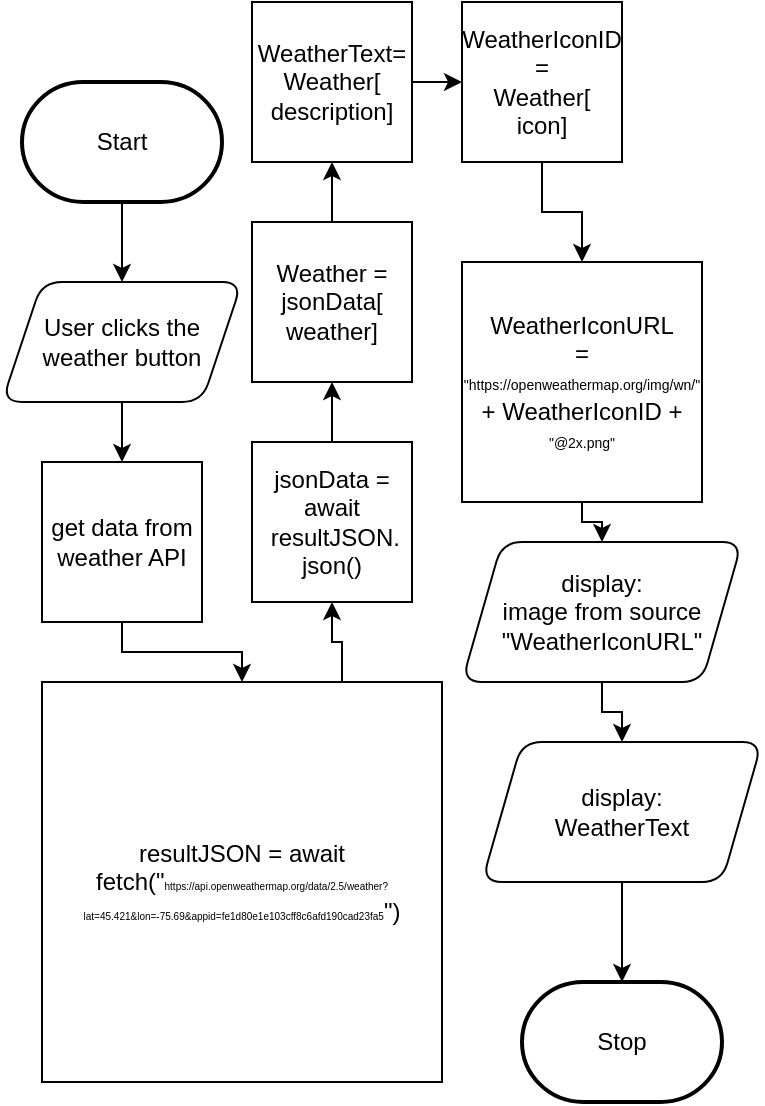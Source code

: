 <mxfile>
    <diagram id="HIP3nbAZw_EuaXWnEj3U" name="Page-1">
        <mxGraphModel dx="780" dy="234" grid="1" gridSize="10" guides="1" tooltips="1" connect="1" arrows="1" fold="1" page="1" pageScale="1" pageWidth="850" pageHeight="1100" math="0" shadow="0">
            <root>
                <mxCell id="0"/>
                <mxCell id="1" parent="0"/>
                <mxCell id="4" style="edgeStyle=orthogonalEdgeStyle;html=1;rounded=0;entryX=0.5;entryY=0;entryDx=0;entryDy=0;" parent="1" source="2" target="5" edge="1">
                    <mxGeometry relative="1" as="geometry">
                        <mxPoint x="290" y="410" as="targetPoint"/>
                        <Array as="points">
                            <mxPoint x="280" y="410"/>
                            <mxPoint x="280" y="410"/>
                        </Array>
                    </mxGeometry>
                </mxCell>
                <mxCell id="2" value="Start" style="strokeWidth=2;html=1;shape=mxgraph.flowchart.terminator;whiteSpace=wrap;" parent="1" vertex="1">
                    <mxGeometry x="230" y="310" width="100" height="60" as="geometry"/>
                </mxCell>
                <mxCell id="3" value="Stop" style="strokeWidth=2;html=1;shape=mxgraph.flowchart.terminator;whiteSpace=wrap;" parent="1" vertex="1">
                    <mxGeometry x="480" y="760" width="100" height="60" as="geometry"/>
                </mxCell>
                <mxCell id="6" style="edgeStyle=none;html=1;exitX=0.5;exitY=1;exitDx=0;exitDy=0;entryX=0.5;entryY=0;entryDx=0;entryDy=0;" edge="1" parent="1" source="5" target="7">
                    <mxGeometry relative="1" as="geometry">
                        <mxPoint x="280" y="500" as="targetPoint"/>
                    </mxGeometry>
                </mxCell>
                <mxCell id="5" value="User clicks the&lt;br&gt;weather button" style="shape=parallelogram;perimeter=parallelogramPerimeter;whiteSpace=wrap;html=1;fixedSize=1;rounded=1;" parent="1" vertex="1">
                    <mxGeometry x="220" y="410" width="120" height="60" as="geometry"/>
                </mxCell>
                <mxCell id="8" style="edgeStyle=orthogonalEdgeStyle;html=1;exitX=0.5;exitY=1;exitDx=0;exitDy=0;entryX=0.5;entryY=0;entryDx=0;entryDy=0;rounded=0;strokeColor=none;" edge="1" parent="1" source="7" target="9">
                    <mxGeometry relative="1" as="geometry">
                        <mxPoint x="280" y="620" as="targetPoint"/>
                    </mxGeometry>
                </mxCell>
                <mxCell id="10" style="edgeStyle=orthogonalEdgeStyle;rounded=0;html=1;exitX=0.5;exitY=1;exitDx=0;exitDy=0;" edge="1" parent="1" source="7" target="9">
                    <mxGeometry relative="1" as="geometry"/>
                </mxCell>
                <mxCell id="7" value="get data from&lt;br&gt;weather API" style="whiteSpace=wrap;html=1;aspect=fixed;" vertex="1" parent="1">
                    <mxGeometry x="240" y="500" width="80" height="80" as="geometry"/>
                </mxCell>
                <mxCell id="12" style="edgeStyle=orthogonalEdgeStyle;rounded=0;html=1;exitX=0.75;exitY=0;exitDx=0;exitDy=0;entryX=0.5;entryY=1;entryDx=0;entryDy=0;fontSize=5;" edge="1" parent="1" source="9" target="11">
                    <mxGeometry relative="1" as="geometry"/>
                </mxCell>
                <mxCell id="9" value="resultJSON = await fetch(&quot;&lt;font style=&quot;font-size: 5px;&quot;&gt;https://api.openweathermap.org/data/2.5/weather?lat=45.421&amp;amp;lon=-75.69&amp;amp;appid=fe1d80e1e103cff8c6afd190cad23fa5&lt;/font&gt;&quot;)" style="whiteSpace=wrap;html=1;aspect=fixed;" vertex="1" parent="1">
                    <mxGeometry x="240" y="610" width="200" height="200" as="geometry"/>
                </mxCell>
                <mxCell id="15" style="edgeStyle=orthogonalEdgeStyle;rounded=0;html=1;exitX=0.5;exitY=0;exitDx=0;exitDy=0;entryX=0.5;entryY=1;entryDx=0;entryDy=0;fontSize=12;" edge="1" parent="1" source="11" target="14">
                    <mxGeometry relative="1" as="geometry"/>
                </mxCell>
                <mxCell id="11" value="&lt;font style=&quot;font-size: 12px;&quot;&gt;jsonData = await&lt;br&gt;&amp;nbsp;resultJSON.&lt;br&gt;json()&lt;/font&gt;" style="whiteSpace=wrap;html=1;aspect=fixed;fontSize=5;" vertex="1" parent="1">
                    <mxGeometry x="345" y="490" width="80" height="80" as="geometry"/>
                </mxCell>
                <mxCell id="17" style="edgeStyle=orthogonalEdgeStyle;rounded=0;html=1;exitX=0.5;exitY=0;exitDx=0;exitDy=0;entryX=0.5;entryY=1;entryDx=0;entryDy=0;fontSize=12;" edge="1" parent="1" source="14" target="16">
                    <mxGeometry relative="1" as="geometry"/>
                </mxCell>
                <mxCell id="14" value="Weather =&lt;br&gt;jsonData[&lt;br&gt;weather]" style="whiteSpace=wrap;html=1;aspect=fixed;fontSize=12;" vertex="1" parent="1">
                    <mxGeometry x="345" y="380" width="80" height="80" as="geometry"/>
                </mxCell>
                <mxCell id="20" style="edgeStyle=orthogonalEdgeStyle;rounded=0;html=1;exitX=1;exitY=0.5;exitDx=0;exitDy=0;entryX=0;entryY=0.5;entryDx=0;entryDy=0;fontSize=12;" edge="1" parent="1" source="16" target="19">
                    <mxGeometry relative="1" as="geometry"/>
                </mxCell>
                <mxCell id="16" value="WeatherText=&lt;br&gt;Weather[&lt;br&gt;description]" style="whiteSpace=wrap;html=1;aspect=fixed;fontSize=12;" vertex="1" parent="1">
                    <mxGeometry x="345" y="270" width="80" height="80" as="geometry"/>
                </mxCell>
                <mxCell id="21" style="edgeStyle=orthogonalEdgeStyle;rounded=0;html=1;exitX=0.5;exitY=1;exitDx=0;exitDy=0;fontSize=12;entryX=0.5;entryY=0;entryDx=0;entryDy=0;" edge="1" parent="1" source="19" target="23">
                    <mxGeometry relative="1" as="geometry">
                        <mxPoint x="490" y="380" as="targetPoint"/>
                    </mxGeometry>
                </mxCell>
                <mxCell id="19" value="WeatherIconID&lt;br&gt;=&lt;br&gt;Weather[&lt;br&gt;icon]" style="whiteSpace=wrap;html=1;aspect=fixed;fontSize=12;" vertex="1" parent="1">
                    <mxGeometry x="450" y="270" width="80" height="80" as="geometry"/>
                </mxCell>
                <mxCell id="27" style="edgeStyle=orthogonalEdgeStyle;rounded=0;html=1;exitX=0.5;exitY=1;exitDx=0;exitDy=0;entryX=0.5;entryY=0;entryDx=0;entryDy=0;fontSize=7;" edge="1" parent="1" source="23" target="26">
                    <mxGeometry relative="1" as="geometry"/>
                </mxCell>
                <mxCell id="23" value="WeatherIconURL&lt;br&gt;=&lt;br&gt;&lt;font style=&quot;font-size: 7px;&quot;&gt;&quot;https://openweathermap.org/img/wn/&quot;&lt;br&gt;&lt;/font&gt;+ WeatherIconID +&lt;br&gt;&lt;font style=&quot;font-size: 7px;&quot;&gt;&quot;@2x.png&quot;&lt;/font&gt;" style="whiteSpace=wrap;html=1;aspect=fixed;fontSize=12;" vertex="1" parent="1">
                    <mxGeometry x="450" y="400" width="120" height="120" as="geometry"/>
                </mxCell>
                <mxCell id="30" style="edgeStyle=orthogonalEdgeStyle;rounded=0;html=1;exitX=0.5;exitY=1;exitDx=0;exitDy=0;entryX=0.5;entryY=0;entryDx=0;entryDy=0;fontSize=12;" edge="1" parent="1" source="26" target="29">
                    <mxGeometry relative="1" as="geometry"/>
                </mxCell>
                <mxCell id="26" value="&lt;span style=&quot;font-size: 12px;&quot;&gt;display:&lt;br&gt;image from source&lt;br&gt;&quot;&lt;/span&gt;&lt;span style=&quot;font-size: 12px;&quot;&gt;WeatherIconURL&quot;&lt;/span&gt;&lt;span style=&quot;font-size: 12px;&quot;&gt;&lt;br&gt;&lt;/span&gt;" style="shape=parallelogram;perimeter=parallelogramPerimeter;whiteSpace=wrap;html=1;fixedSize=1;fontSize=7;rounded=1;" vertex="1" parent="1">
                    <mxGeometry x="450" y="540" width="140" height="70" as="geometry"/>
                </mxCell>
                <mxCell id="31" style="edgeStyle=orthogonalEdgeStyle;rounded=0;html=1;exitX=0.5;exitY=1;exitDx=0;exitDy=0;entryX=0.5;entryY=0;entryDx=0;entryDy=0;entryPerimeter=0;fontSize=12;" edge="1" parent="1" source="29" target="3">
                    <mxGeometry relative="1" as="geometry"/>
                </mxCell>
                <mxCell id="29" value="&lt;span style=&quot;font-size: 12px;&quot;&gt;display:&lt;br&gt;&lt;/span&gt;&lt;span style=&quot;font-size: 12px;&quot;&gt;WeatherText&lt;br&gt;&lt;/span&gt;" style="shape=parallelogram;perimeter=parallelogramPerimeter;whiteSpace=wrap;html=1;fixedSize=1;fontSize=7;rounded=1;" vertex="1" parent="1">
                    <mxGeometry x="460" y="640" width="140" height="70" as="geometry"/>
                </mxCell>
            </root>
        </mxGraphModel>
    </diagram>
</mxfile>